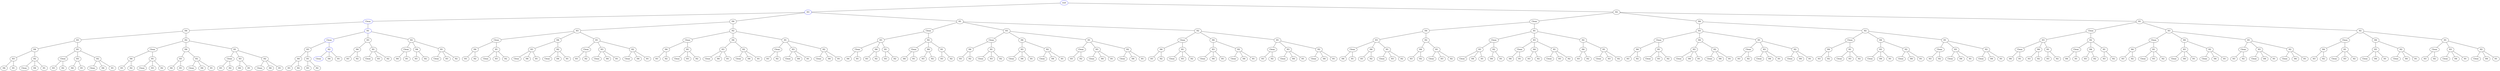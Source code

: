graph graphname
{
root75054776 [label=root, color=blue]
root75054776 -- H375104376
root75054776 -- H275103072
H375104376 [label=H3, color=blue]
H375104376 -- Clean75113288
H375104376 -- H475108288
H375104376 -- H175108528
Clean75113288 [label=Clean, color=blue]
Clean75113288 -- H475002720
Clean75113288 -- H175108760
H475002720 [label=H4]
H475002720 -- H375066600
H475002720 -- H275064256
H375066600 [label=H3]
H375066600 -- H475117536
H375066600 -- H175117424
H475117536 [label=H4]
H475117536 -- H375008992
H475117536 -- H275008808
H375008992 [label=H3]
H375008992 -- H475099376
H375008992 -- H175099192
H475099376 [label=H4]
H175099192 [label=H1]
H275008808 [label=H2]
H275008808 -- Clean75665792
H275008808 -- H475664672
H275008808 -- H175664488
Clean75665792 [label=Clean]
H475664672 [label=H4]
H175664488 [label=H1]
H175117424 [label=H1]
H175117424 -- Clean75042104
H175117424 -- H375100416
H175117424 -- H275100232
Clean75042104 [label=Clean]
Clean75042104 -- H375100784
Clean75042104 -- H275100600
H375100784 [label=H3]
H275100600 [label=H2]
H375100416 [label=H3]
H375100416 -- H475667016
H375100416 -- H175666832
H475667016 [label=H4]
H175666832 [label=H1]
H275100232 [label=H2]
H275100232 -- Clean75669656
H275100232 -- H475668536
H275100232 -- H175668352
Clean75669656 [label=Clean]
H475668536 [label=H4]
H175668352 [label=H1]
H275064256 [label=H2]
H275064256 -- Clean75118848
H275064256 -- H475009328
H275064256 -- H175064544
Clean75118848 [label=Clean]
Clean75118848 -- H475118600
Clean75118848 -- H175118488
H475118600 [label=H4]
H475118600 -- H375042544
H475118600 -- H275042360
H375042544 [label=H3]
H275042360 [label=H2]
H175118488 [label=H1]
H175118488 -- Clean75672144
H175118488 -- H375671024
H175118488 -- H275670840
Clean75672144 [label=Clean]
H375671024 [label=H3]
H275670840 [label=H2]
H475009328 [label=H4]
H475009328 -- H375044792
H475009328 -- H275044608
H375044792 [label=H3]
H375044792 -- H475044048
H375044792 -- H175043864
H475044048 [label=H4]
H175043864 [label=H1]
H275044608 [label=H2]
H275044608 -- Clean75674560
H275044608 -- H475673440
H275044608 -- H175673256
Clean75674560 [label=Clean]
H475673440 [label=H4]
H175673256 [label=H1]
H175064544 [label=H1]
H175064544 -- Clean75110056
H175064544 -- H375043464
H175064544 -- H275043280
Clean75110056 [label=Clean]
Clean75110056 -- H375109680
Clean75110056 -- H275109496
H375109680 [label=H3]
H275109496 [label=H2]
H375043464 [label=H3]
H375043464 -- H475675928
H375043464 -- H175675744
H475675928 [label=H4]
H175675744 [label=H1]
H275043280 [label=H2]
H275043280 -- Clean79890728
H275043280 -- H479889608
H275043280 -- H179889424
Clean79890728 [label=Clean]
H479889608 [label=H4]
H179889424 [label=H1]
H175108760 [label=H1, color=blue]
H175108760 -- Clean75012896
H175108760 -- H375058792
H175108760 -- H275022376
Clean75012896 [label=Clean, color=blue]
Clean75012896 -- H375107984
Clean75012896 -- H275064728
H375107984 [label=H3]
H375107984 -- H475046048
H375107984 -- H175045864
H475046048 [label=H4]
H475046048 -- H375110640
H475046048 -- H275110456
H375110640 [label=H3]
H275110456 [label=H2]
H175045864 [label=H1]
H175045864 -- H379892096
H175045864 -- H279891912
H379892096 [label=H3]
H279891912 [label=H2]
H275064728 [label=H2, color=blue]
H275064728 -- Clean75111456
H275064728 -- H475111272
H275064728 -- H175111088
Clean75111456 [label=Clean, color=blue]
H475111272 [label=H4]
H175111088 [label=H1]
H375058792 [label=H3]
H375058792 -- H475011672
H375058792 -- H175057776
H475011672 [label=H4]
H475011672 -- H375058072
H475011672 -- H275057888
H375058072 [label=H3]
H275057888 [label=H2]
H175057776 [label=H1]
H175057776 -- Clean75024936
H175057776 -- H375024008
H175057776 -- H275023824
Clean75024936 [label=Clean]
H375024008 [label=H3]
H275023824 [label=H2]
H275022376 [label=H2]
H275022376 -- Clean75009584
H275022376 -- H475012184
H275022376 -- H175012000
Clean75009584 [label=Clean]
Clean75009584 -- H475105120
Clean75009584 -- H175025968
H475105120 [label=H4]
H175025968 [label=H1]
H475012184 [label=H4]
H475012184 -- H375083160
H475012184 -- H275082976
H375083160 [label=H3]
H275082976 [label=H2]
H175012000 [label=H1]
H175012000 -- Clean75085488
H175012000 -- H375084560
H175012000 -- H275084376
Clean75085488 [label=Clean]
H375084560 [label=H3]
H275084376 [label=H2]
H475108288 [label=H4]
H475108288 -- H375119600
H475108288 -- H274998208
H375119600 [label=H3]
H375119600 -- Clean75012440
H375119600 -- H475073256
H375119600 -- H175046728
Clean75012440 [label=Clean]
Clean75012440 -- H475067056
Clean75012440 -- H175049568
H475067056 [label=H4]
H475067056 -- H375010096
H475067056 -- H275009912
H375010096 [label=H3]
H275009912 [label=H2]
H175049568 [label=H1]
H175049568 -- Clean75037112
H175049568 -- H375086632
H175049568 -- H275086448
Clean75037112 [label=Clean]
H375086632 [label=H3]
H275086448 [label=H2]
H475073256 [label=H4]
H475073256 -- H375067320
H475073256 -- H275021048
H375067320 [label=H3]
H375067320 -- Clean75037928
H375067320 -- H475020640
H375067320 -- H175020456
Clean75037928 [label=Clean]
H475020640 [label=H4]
H175020456 [label=H1]
H275021048 [label=H2]
H275021048 -- Clean75039368
H275021048 -- H475038440
H275021048 -- H175038256
Clean75039368 [label=Clean]
H475038440 [label=H4]
H175038256 [label=H1]
H175046728 [label=H1]
H175046728 -- Clean75088808
H175046728 -- H375088624
H175046728 -- H275070944
Clean75088808 [label=Clean]
Clean75088808 -- H375071200
Clean75088808 -- H275088480
H375071200 [label=H3]
H275088480 [label=H2]
H375088624 [label=H3]
H375088624 -- Clean75040040
H375088624 -- H475041624
H375088624 -- H175041440
Clean75040040 [label=Clean]
H475041624 [label=H4]
H175041440 [label=H1]
H275070944 [label=H2]
H275070944 -- Clean75093288
H275070944 -- H475040336
H275070944 -- H175040224
Clean75093288 [label=Clean]
H475040336 [label=H4]
H175040224 [label=H1]
H274998208 [label=H2]
H274998208 -- Clean12797312
H274998208 -- H475048144
H274998208 -- H175001008
Clean12797312 [label=Clean]
Clean12797312 -- H475010600
Clean12797312 -- H174998472
H475010600 [label=H4]
H475010600 -- H375088992
H475010600 -- H275047248
H375088992 [label=H3]
H275047248 [label=H2]
H174998472 [label=H1]
H174998472 -- Clean75095072
H174998472 -- H375094144
H174998472 -- H275093960
Clean75095072 [label=Clean]
H375094144 [label=H3]
H275093960 [label=H2]
H475048144 [label=H4]
H475048144 -- H375010856
H475048144 -- H275104112
H375010856 [label=H3]
H375010856 -- Clean75095744
H375010856 -- H475103416
H375010856 -- H175103304
Clean75095744 [label=Clean]
H475103416 [label=H4]
H175103304 [label=H1]
H275104112 [label=H2]
H275104112 -- Clean75097184
H275104112 -- H475096256
H275104112 -- H175096072
Clean75097184 [label=Clean]
H475096256 [label=H4]
H175096072 [label=H1]
H175001008 [label=H1]
H175001008 -- Clean75018328
H175001008 -- H375018144
H175001008 -- H275021440
Clean75018328 [label=Clean]
Clean75018328 -- H375021808
Clean75018328 -- H275021624
H375021808 [label=H3]
H275021624 [label=H2]
H375018144 [label=H3]
H375018144 -- Clean74991064
H375018144 -- H475098040
H375018144 -- H175097856
Clean74991064 [label=Clean]
H475098040 [label=H4]
H175097856 [label=H1]
H275021440 [label=H2]
H275021440 -- Clean74992504
H275021440 -- H474991576
H275021440 -- H174991392
Clean74992504 [label=Clean]
H474991576 [label=H4]
H174991392 [label=H1]
H175108528 [label=H1]
H175108528 -- Clean74999240
H175108528 -- H375075800
H175108528 -- H275071768
Clean74999240 [label=Clean]
Clean74999240 -- H375122056
Clean74999240 -- H275004944
H375122056 [label=H3]
H375122056 -- Clean75113712
H375122056 -- H412837656
H375122056 -- H112837544
Clean75113712 [label=Clean]
Clean75113712 -- H475018584
Clean75113712 -- H175087368
H475018584 [label=H4]
H175087368 [label=H1]
H412837656 [label=H4]
H412837656 -- H375030344
H412837656 -- H274993704
H375030344 [label=H3]
H274993704 [label=H2]
H112837544 [label=H1]
H112837544 -- H374995120
H112837544 -- H274994936
H374995120 [label=H3]
H274994936 [label=H2]
H275004944 [label=H2]
H275004944 -- Clean74997416
H275004944 -- H475114224
H275004944 -- H175114040
Clean74997416 [label=Clean]
Clean74997416 -- H474996968
Clean74997416 -- H175114408
H474996968 [label=H4]
H175114408 [label=H1]
H475114224 [label=H4]
H475114224 -- H312804464
H475114224 -- H212804280
H312804464 [label=H3]
H212804280 [label=H2]
H175114040 [label=H1]
H175114040 -- H312805936
H175114040 -- H212805752
H312805936 [label=H3]
H212805752 [label=H2]
H375075800 [label=H3]
H375075800 -- Clean75114848
H375075800 -- H475114736
H375075800 -- H175050376
Clean75114848 [label=Clean]
Clean75114848 -- H475001648
Clean75114848 -- H175113896
H475001648 [label=H4]
H475001648 -- H374997856
H475001648 -- H274997672
H374997856 [label=H3]
H274997672 [label=H2]
H175113896 [label=H1]
H175113896 -- Clean12808976
H175113896 -- H312808048
H175113896 -- H212807864
Clean12808976 [label=Clean]
H312808048 [label=H3]
H212807864 [label=H2]
H475114736 [label=H4]
H475114736 -- H375059208
H475114736 -- H275059024
H375059208 [label=H3]
H375059208 -- Clean12809864
H375059208 -- H475059792
H375059208 -- H175059608
Clean12809864 [label=Clean]
H475059792 [label=H4]
H175059608 [label=H1]
H275059024 [label=H2]
H275059024 -- Clean12811520
H275059024 -- H412810592
H275059024 -- H112810408
Clean12811520 [label=Clean]
H412810592 [label=H4]
H112810408 [label=H1]
H175050376 [label=H1]
H175050376 -- Clean75068008
H175050376 -- H375102728
H175050376 -- H275060056
Clean75068008 [label=Clean]
Clean75068008 -- H375102504
Clean75068008 -- H275102320
H375102504 [label=H3]
H275102320 [label=H2]
H375102728 [label=H3]
H375102728 -- Clean12813880
H375102728 -- H412812952
H375102728 -- H112812768
Clean12813880 [label=Clean]
H412812952 [label=H4]
H112812768 [label=H1]
H275060056 [label=H2]
H275060056 -- Clean75600664
H275060056 -- H412814536
H275060056 -- H112814352
Clean75600664 [label=Clean]
H412814536 [label=H4]
H112814352 [label=H1]
H275071768 [label=H2]
H275071768 -- Clean75104680
H275071768 -- H475005656
H275071768 -- H175049296
Clean75104680 [label=Clean]
Clean75104680 -- H475068712
Clean75104680 -- H175069576
H475068712 [label=H4]
H475068712 -- H375068448
H475068712 -- H275068264
H375068448 [label=H3]
H275068264 [label=H2]
H175069576 [label=H1]
H175069576 -- Clean75602960
H175069576 -- H375602032
H175069576 -- H275601848
Clean75602960 [label=Clean]
H375602032 [label=H3]
H275601848 [label=H2]
H475005656 [label=H4]
H475005656 -- H375077104
H475005656 -- H275069120
H375077104 [label=H3]
H375077104 -- Clean75603848
H375077104 -- H475076912
H375077104 -- H175076728
Clean75603848 [label=Clean]
H475076912 [label=H4]
H175076728 [label=H1]
H275069120 [label=H2]
H275069120 -- Clean75605504
H275069120 -- H475604576
H275069120 -- H175604392
Clean75605504 [label=Clean]
H475604576 [label=H4]
H175604392 [label=H1]
H175049296 [label=H1]
H175049296 -- Clean75120600
H175049296 -- H375120416
H175049296 -- H275077576
Clean75120600 [label=Clean]
Clean75120600 -- H375120152
Clean75120600 -- H275119968
H375120152 [label=H3]
H275119968 [label=H2]
H375120416 [label=H3]
H375120416 -- Clean75607792
H375120416 -- H475606864
H375120416 -- H175606680
Clean75607792 [label=Clean]
H475606864 [label=H4]
H175606680 [label=H1]
H275077576 [label=H2]
H275077576 -- Clean75609448
H275077576 -- H475608520
H275077576 -- H175608336
Clean75609448 [label=Clean]
H475608520 [label=H4]
H175608336 [label=H1]
H275103072 [label=H2]
H275103072 -- Clean75081912
H275103072 -- H475062992
H275103072 -- H175017912
Clean75081912 [label=Clean]
Clean75081912 -- H475089840
Clean75081912 -- H175082656
H475089840 [label=H4]
H475089840 -- H375051048
H475089840 -- H275013392
H375051048 [label=H3]
H375051048 -- Clean75061136
H375051048 -- H475122736
H375051048 -- H175013632
Clean75061136 [label=Clean]
Clean75061136 -- H475121184
Clean75061136 -- H175121000
H475121184 [label=H4]
H175121000 [label=H1]
H475122736 [label=H4]
H475122736 -- H375610880
H475122736 -- H275610696
H375610880 [label=H3]
H275610696 [label=H2]
H175013632 [label=H1]
H175013632 -- Clean75613280
H175013632 -- H375612352
H175013632 -- H275612168
Clean75613280 [label=Clean]
H375612352 [label=H3]
H275612168 [label=H2]
H275013392 [label=H2]
H275013392 -- H475061576
H275013392 -- H175061392
H475061576 [label=H4]
H475061576 -- H375062312
H475061576 -- H275062128
H375062312 [label=H3]
H275062128 [label=H2]
H175061392 [label=H1]
H175061392 -- Clean75615640
H175061392 -- H375614712
H175061392 -- H275614528
Clean75615640 [label=Clean]
H375614712 [label=H3]
H275614528 [label=H2]
H175082656 [label=H1]
H175082656 -- Clean75065432
H175082656 -- H375065320
H175082656 -- H275091736
Clean75065432 [label=Clean]
Clean75065432 -- H375056232
Clean75065432 -- H275078720
H375056232 [label=H3]
H375056232 -- Clean75616528
H375056232 -- H475056040
H375056232 -- H175055856
Clean75616528 [label=Clean]
H475056040 [label=H4]
H175055856 [label=H1]
H275078720 [label=H2]
H275078720 -- H475617192
H275078720 -- H175617008
H475617192 [label=H4]
H175617008 [label=H1]
H375065320 [label=H3]
H375065320 -- Clean12838360
H375065320 -- H412838176
H375065320 -- H175056632
Clean12838360 [label=Clean]
Clean12838360 -- H475057216
Clean12838360 -- H175057032
H475057216 [label=H4]
H175057032 [label=H1]
H412838176 [label=H4]
H412838176 -- H375619368
H412838176 -- H275619184
H375619368 [label=H3]
H275619184 [label=H2]
H175056632 [label=H1]
H175056632 -- Clean75621552
H175056632 -- H375620624
H175056632 -- H275620440
Clean75621552 [label=Clean]
H375620624 [label=H3]
H275620440 [label=H2]
H275091736 [label=H2]
H275091736 -- H412838944
H275091736 -- H112838760
H412838944 [label=H4]
H412838944 -- H312839384
H412838944 -- H212839200
H312839384 [label=H3]
H212839200 [label=H2]
H112838760 [label=H1]
H112838760 -- Clean75623552
H112838760 -- H375622624
H112838760 -- H275622440
Clean75623552 [label=Clean]
H375622624 [label=H3]
H275622440 [label=H2]
H475062992 [label=H4]
H475062992 -- H375090608
H475062992 -- H275076184
H375090608 [label=H3]
H375090608 -- Clean75072264
H375090608 -- H475072080
H375090608 -- H175090216
Clean75072264 [label=Clean]
Clean75072264 -- H475115952
Clean75072264 -- H175072872
H475115952 [label=H4]
H475115952 -- H375115544
H475115952 -- H275115360
H375115544 [label=H3]
H275115360 [label=H2]
H175072872 [label=H1]
H175072872 -- Clean75625552
H175072872 -- H375624624
H175072872 -- H275624440
Clean75625552 [label=Clean]
H375624624 [label=H3]
H275624440 [label=H2]
H475072080 [label=H4]
H475072080 -- H375106040
H475072080 -- H275116424
H375106040 [label=H3]
H375106040 -- Clean75626224
H375106040 -- H475116720
H375106040 -- H175116608
Clean75626224 [label=Clean]
H475116720 [label=H4]
H175116608 [label=H1]
H275116424 [label=H2]
H275116424 -- Clean75627664
H275116424 -- H475626736
H275116424 -- H175626552
Clean75627664 [label=Clean]
H475626736 [label=H4]
H175626552 [label=H1]
H175090216 [label=H1]
H175090216 -- Clean75106592
H175090216 -- H375106408
H175090216 -- H275106296
Clean75106592 [label=Clean]
Clean75106592 -- H375107032
Clean75106592 -- H275106848
H375107032 [label=H3]
H275106848 [label=H2]
H375106408 [label=H3]
H375106408 -- Clean75629592
H375106408 -- H475628664
H375106408 -- H175628480
Clean75629592 [label=Clean]
H475628664 [label=H4]
H175628480 [label=H1]
H275106296 [label=H2]
H275106296 -- Clean75631032
H275106296 -- H475630104
H275106296 -- H175629920
Clean75631032 [label=Clean]
H475630104 [label=H4]
H175629920 [label=H1]
H275076184 [label=H2]
H275076184 -- Clean75045328
H275076184 -- H475045144
H275076184 -- H175045032
Clean75045328 [label=Clean]
Clean75045328 -- H475034496
Clean75045328 -- H175055080
H475034496 [label=H4]
H475034496 -- H375034048
H475034496 -- H275055264
H375034048 [label=H3]
H275055264 [label=H2]
H175055080 [label=H1]
H175055080 -- Clean75632960
H175055080 -- H375632032
H175055080 -- H275631848
Clean75632960 [label=Clean]
H375632032 [label=H3]
H275631848 [label=H2]
H475045144 [label=H4]
H475045144 -- H375034752
H475045144 -- H275035856
H375034752 [label=H3]
H375034752 -- Clean75633704
H375034752 -- H475035304
H375034752 -- H175035120
Clean75633704 [label=Clean]
H475035304 [label=H4]
H175035120 [label=H1]
H275035856 [label=H2]
H275035856 -- Clean75635144
H275035856 -- H475634216
H275035856 -- H175634032
Clean75635144 [label=Clean]
H475634216 [label=H4]
H175634032 [label=H1]
H175045032 [label=H1]
H175045032 -- Clean75015760
H175045032 -- H375035008
H175045032 -- H275014800
Clean75015760 [label=Clean]
Clean75015760 -- H375015280
Clean75015760 -- H275015096
H375015280 [label=H3]
H275015096 [label=H2]
H375035008 [label=H3]
H375035008 -- Clean75637144
H375035008 -- H475636216
H375035008 -- H175636032
Clean75637144 [label=Clean]
H475636216 [label=H4]
H175636032 [label=H1]
H275014800 [label=H2]
H275014800 -- Clean75638584
H275014800 -- H475637656
H275014800 -- H175637472
Clean75638584 [label=Clean]
H475637656 [label=H4]
H175637472 [label=H1]
H175017912 [label=H1]
H175017912 -- Clean75091160
H175017912 -- H375063608
H175017912 -- H275063496
Clean75091160 [label=Clean]
Clean75091160 -- H375033528
Clean75091160 -- H275066248
H375033528 [label=H3]
H375033528 -- Clean75016464
H375033528 -- H475019512
H375033528 -- H175014984
Clean75016464 [label=Clean]
Clean75016464 -- H475016128
Clean75016464 -- H175015944
H475016128 [label=H4]
H175015944 [label=H1]
H475019512 [label=H4]
H475019512 -- H374994664
H475019512 -- H274994552
H374994664 [label=H3]
H274994552 [label=H2]
H175014984 [label=H1]
H175014984 -- H374993432
H175014984 -- H274993248
H374993432 [label=H3]
H274993248 [label=H2]
H275066248 [label=H2]
H275066248 -- Clean75053120
H275066248 -- H475016832
H275066248 -- H175016648
Clean75053120 [label=Clean]
Clean75053120 -- H475052856
Clean75053120 -- H175052672
H475052856 [label=H4]
H175052672 [label=H1]
H475016832 [label=H4]
H475016832 -- H375643360
H475016832 -- H275643176
H375643360 [label=H3]
H275643176 [label=H2]
H175016648 [label=H1]
H175016648 -- H375644832
H175016648 -- H275644648
H375644832 [label=H3]
H275644648 [label=H2]
H375063608 [label=H3]
H375063608 -- Clean75074408
H375063608 -- H475074224
H375063608 -- H175033712
Clean75074408 [label=Clean]
Clean75074408 -- H475051776
Clean75074408 -- H175051592
H475051776 [label=H4]
H475051776 -- H375053560
H475051776 -- H275053376
H375053560 [label=H3]
H275053376 [label=H2]
H175051592 [label=H1]
H175051592 -- Clean75647872
H175051592 -- H375646944
H175051592 -- H275646760
Clean75647872 [label=Clean]
H375646944 [label=H3]
H275646760 [label=H2]
H475074224 [label=H4]
H475074224 -- H375054152
H475074224 -- H275053968
H375054152 [label=H3]
H375054152 -- Clean75648688
H375054152 -- H475054448
H375054152 -- H175054264
Clean75648688 [label=Clean]
H475054448 [label=H4]
H175054264 [label=H1]
H275053968 [label=H2]
H275053968 -- Clean75650344
H275053968 -- H475649416
H275053968 -- H175649232
Clean75650344 [label=Clean]
H475649416 [label=H4]
H175649232 [label=H1]
H175033712 [label=H1]
H175033712 -- Clean75031552
H175033712 -- H375031440
H175033712 -- H275101848
Clean75031552 [label=Clean]
Clean75031552 -- H375031216
Clean75031552 -- H275031032
H375031216 [label=H3]
H275031032 [label=H2]
H375031440 [label=H3]
H375031440 -- Clean75652704
H375031440 -- H475651776
H375031440 -- H175651592
Clean75652704 [label=Clean]
H475651776 [label=H4]
H175651592 [label=H1]
H275101848 [label=H2]
H275101848 -- Clean75654360
H275101848 -- H475653432
H275101848 -- H175653248
Clean75654360 [label=Clean]
H475653432 [label=H4]
H175653248 [label=H1]
H275063496 [label=H2]
H275063496 -- Clean75002240
H275063496 -- H475002056
H275063496 -- H112800600
Clean75002240 [label=Clean]
Clean75002240 -- H475079344
Clean75002240 -- H112800928
H475079344 [label=H4]
H475079344 -- H375032136
H475079344 -- H275031952
H375032136 [label=H3]
H275031952 [label=H2]
H112800928 [label=H1]
H112800928 -- Clean75656720
H112800928 -- H375655792
H112800928 -- H275655608
Clean75656720 [label=Clean]
H375655792 [label=H3]
H275655608 [label=H2]
H475002056 [label=H4]
H475002056 -- H375080632
H475002056 -- H275079816
H375080632 [label=H3]
H375080632 -- Clean75657608
H375080632 -- H475080400
H375080632 -- H175080216
Clean75657608 [label=Clean]
H475080400 [label=H4]
H175080216 [label=H1]
H275079816 [label=H2]
H275079816 -- Clean75659264
H275079816 -- H475658336
H275079816 -- H175658152
Clean75659264 [label=Clean]
H475658336 [label=H4]
H175658152 [label=H1]
H112800600 [label=H1]
H112800600 -- Clean75099008
H112800600 -- H375098824
H112800600 -- H275081176
Clean75099008 [label=Clean]
Clean75099008 -- H375081616
Clean75099008 -- H275081432
H375081616 [label=H3]
H275081432 [label=H2]
H375098824 [label=H3]
H375098824 -- Clean75661560
H375098824 -- H475660632
H375098824 -- H175660448
Clean75661560 [label=Clean]
H475660632 [label=H4]
H175660448 [label=H1]
H275081176 [label=H2]
H275081176 -- Clean75663216
H275081176 -- H475662288
H275081176 -- H175662104
Clean75663216 [label=Clean]
H475662288 [label=H4]
H175662104 [label=H1]
}